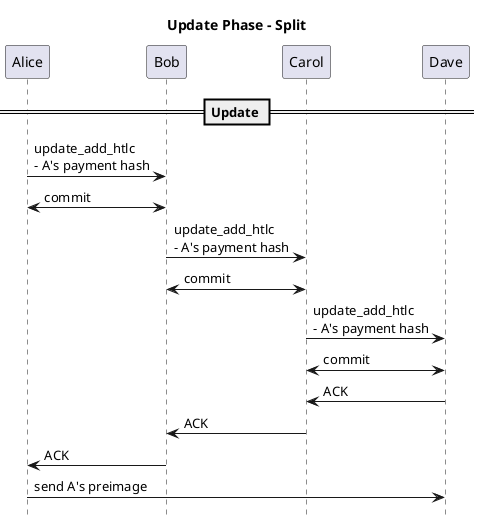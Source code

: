 @startuml
title Update Phase - Split
hide footbox
participant Alice
participant Bob
participant Carol
participant Dave

== Update ==

Alice -> Bob: update_add_htlc\n- A's payment hash
Alice <-> Bob: commit

Bob -> Carol: update_add_htlc\n- A's payment hash
Bob <-> Carol: commit

Carol -> Dave: update_add_htlc\n- A's payment hash
Carol <-> Dave: commit

Dave -> Carol: ACK
Carol -> Bob: ACK
Bob -> Alice: ACK

Alice -> Dave: send A's preimage

@enduml
